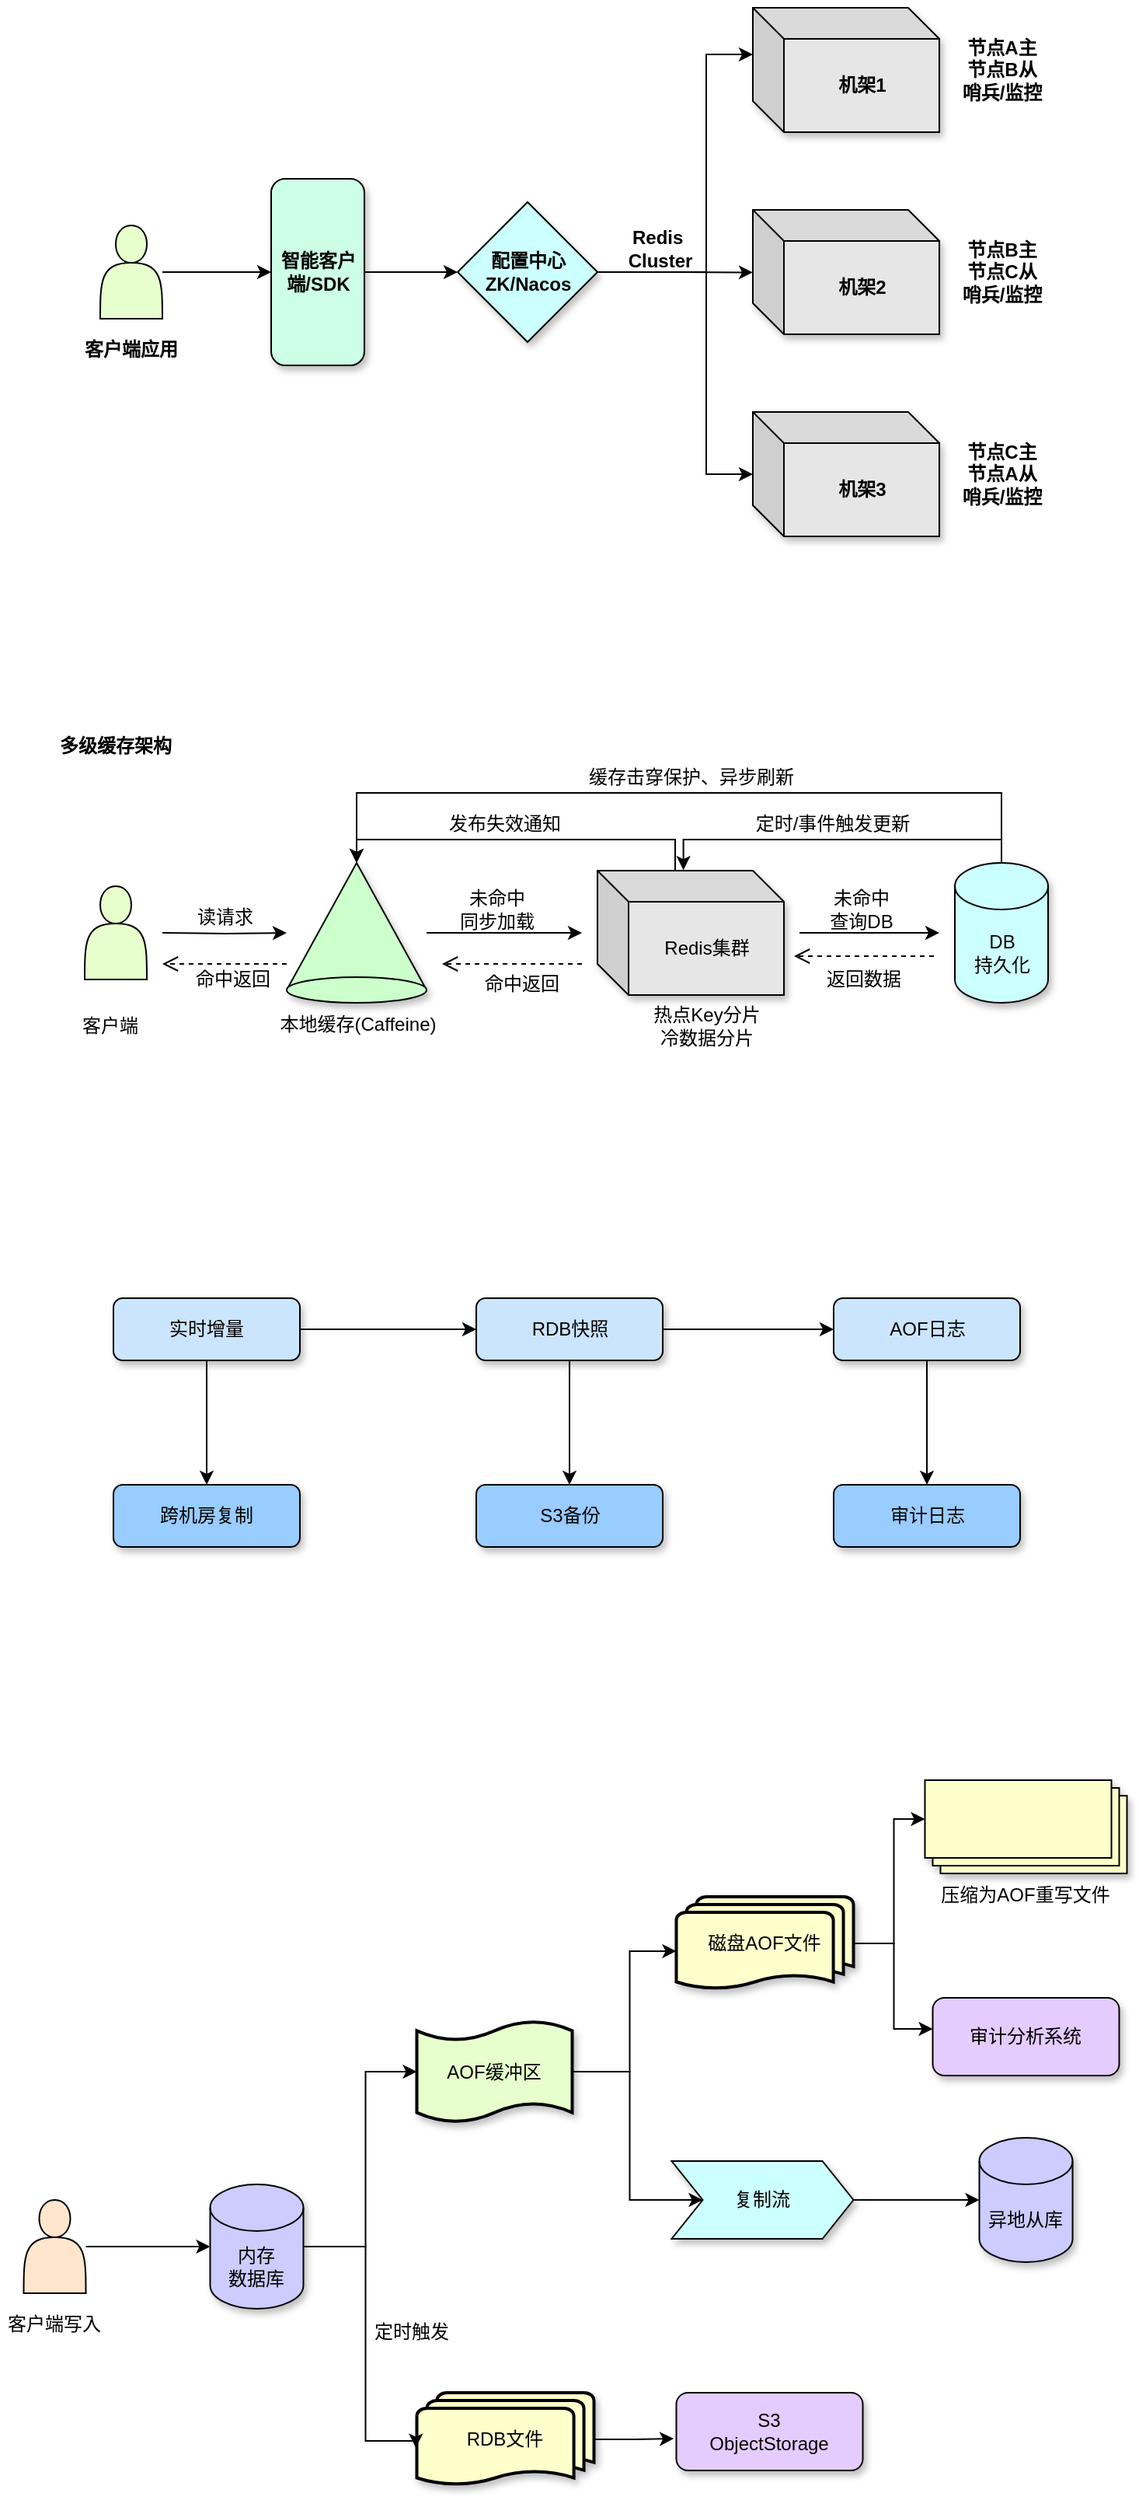 <mxfile version="28.0.7">
  <diagram name="第 1 页" id="ju_VNKDs2XEqtu8UT7Nd">
    <mxGraphModel dx="1001" dy="442" grid="1" gridSize="10" guides="1" tooltips="1" connect="1" arrows="1" fold="1" page="1" pageScale="1" pageWidth="827" pageHeight="1169" math="0" shadow="0">
      <root>
        <mxCell id="0" />
        <mxCell id="1" parent="0" />
        <mxCell id="SutA2bySumvuOBI0gKyh-1" value="" style="group" parent="1" vertex="1" connectable="0">
          <mxGeometry x="100" y="100" width="623.5" height="340" as="geometry" />
        </mxCell>
        <mxCell id="SutA2bySumvuOBI0gKyh-2" style="edgeStyle=orthogonalEdgeStyle;rounded=0;orthogonalLoop=1;jettySize=auto;html=1;entryX=0.5;entryY=1;entryDx=0;entryDy=0;" parent="SutA2bySumvuOBI0gKyh-1" source="SutA2bySumvuOBI0gKyh-3" target="SutA2bySumvuOBI0gKyh-5" edge="1">
          <mxGeometry relative="1" as="geometry" />
        </mxCell>
        <mxCell id="SutA2bySumvuOBI0gKyh-3" value="" style="shape=actor;whiteSpace=wrap;html=1;fillColor=#E6FFCC;" parent="SutA2bySumvuOBI0gKyh-1" vertex="1">
          <mxGeometry x="13.5" y="140" width="40" height="60" as="geometry" />
        </mxCell>
        <mxCell id="SutA2bySumvuOBI0gKyh-4" style="edgeStyle=orthogonalEdgeStyle;rounded=0;orthogonalLoop=1;jettySize=auto;html=1;entryX=0;entryY=0.5;entryDx=0;entryDy=0;" parent="SutA2bySumvuOBI0gKyh-1" source="SutA2bySumvuOBI0gKyh-5" target="SutA2bySumvuOBI0gKyh-6" edge="1">
          <mxGeometry relative="1" as="geometry" />
        </mxCell>
        <mxCell id="SutA2bySumvuOBI0gKyh-5" value="&lt;b&gt;智能客户端/SDK&lt;/b&gt;" style="rounded=1;whiteSpace=wrap;html=1;direction=south;shadow=1;fillColor=#CCFFE6;" parent="SutA2bySumvuOBI0gKyh-1" vertex="1">
          <mxGeometry x="123.5" y="110" width="60" height="120" as="geometry" />
        </mxCell>
        <mxCell id="SutA2bySumvuOBI0gKyh-6" value="&lt;b&gt;配置中心 ZK/Nacos&lt;/b&gt;" style="rhombus;whiteSpace=wrap;html=1;shadow=1;fillColor=#CCFFFF;" parent="SutA2bySumvuOBI0gKyh-1" vertex="1">
          <mxGeometry x="243.5" y="125" width="90" height="90" as="geometry" />
        </mxCell>
        <mxCell id="SutA2bySumvuOBI0gKyh-7" value="&lt;b&gt;机架1&lt;/b&gt;" style="shape=cube;whiteSpace=wrap;html=1;boundedLbl=1;backgroundOutline=1;darkOpacity=0.05;darkOpacity2=0.1;shadow=1;fillColor=#E6E6E6;" parent="SutA2bySumvuOBI0gKyh-1" vertex="1">
          <mxGeometry x="433.5" width="120" height="80" as="geometry" />
        </mxCell>
        <mxCell id="SutA2bySumvuOBI0gKyh-8" value="&lt;b&gt;机架2&lt;/b&gt;" style="shape=cube;whiteSpace=wrap;html=1;boundedLbl=1;backgroundOutline=1;darkOpacity=0.05;darkOpacity2=0.1;shadow=1;fillColor=#E6E6E6;" parent="SutA2bySumvuOBI0gKyh-1" vertex="1">
          <mxGeometry x="433.5" y="130" width="120" height="80" as="geometry" />
        </mxCell>
        <mxCell id="SutA2bySumvuOBI0gKyh-9" value="&lt;b&gt;机架3&lt;/b&gt;" style="shape=cube;whiteSpace=wrap;html=1;boundedLbl=1;backgroundOutline=1;darkOpacity=0.05;darkOpacity2=0.1;shadow=1;fillColor=#E6E6E6;" parent="SutA2bySumvuOBI0gKyh-1" vertex="1">
          <mxGeometry x="433.5" y="260" width="120" height="80" as="geometry" />
        </mxCell>
        <mxCell id="SutA2bySumvuOBI0gKyh-10" value="&lt;b&gt;客户端应用&lt;/b&gt;" style="text;strokeColor=none;align=center;fillColor=none;html=1;verticalAlign=middle;whiteSpace=wrap;rounded=0;" parent="SutA2bySumvuOBI0gKyh-1" vertex="1">
          <mxGeometry y="210" width="67" height="20" as="geometry" />
        </mxCell>
        <mxCell id="SutA2bySumvuOBI0gKyh-11" style="edgeStyle=orthogonalEdgeStyle;rounded=0;orthogonalLoop=1;jettySize=auto;html=1;exitX=1;exitY=0.5;exitDx=0;exitDy=0;entryX=0;entryY=0.503;entryDx=0;entryDy=0;entryPerimeter=0;" parent="SutA2bySumvuOBI0gKyh-1" source="SutA2bySumvuOBI0gKyh-6" target="SutA2bySumvuOBI0gKyh-8" edge="1">
          <mxGeometry relative="1" as="geometry" />
        </mxCell>
        <mxCell id="SutA2bySumvuOBI0gKyh-12" style="edgeStyle=orthogonalEdgeStyle;rounded=0;orthogonalLoop=1;jettySize=auto;html=1;exitX=1;exitY=0.5;exitDx=0;exitDy=0;entryX=0;entryY=0;entryDx=0;entryDy=30;entryPerimeter=0;" parent="SutA2bySumvuOBI0gKyh-1" source="SutA2bySumvuOBI0gKyh-6" target="SutA2bySumvuOBI0gKyh-7" edge="1">
          <mxGeometry relative="1" as="geometry">
            <Array as="points">
              <mxPoint x="403.5" y="170" />
              <mxPoint x="403.5" y="30" />
            </Array>
          </mxGeometry>
        </mxCell>
        <mxCell id="SutA2bySumvuOBI0gKyh-13" style="edgeStyle=orthogonalEdgeStyle;rounded=0;orthogonalLoop=1;jettySize=auto;html=1;exitX=1;exitY=0.5;exitDx=0;exitDy=0;entryX=0;entryY=0.5;entryDx=0;entryDy=0;entryPerimeter=0;" parent="SutA2bySumvuOBI0gKyh-1" source="SutA2bySumvuOBI0gKyh-6" target="SutA2bySumvuOBI0gKyh-9" edge="1">
          <mxGeometry relative="1" as="geometry">
            <Array as="points">
              <mxPoint x="403.5" y="170" />
              <mxPoint x="403.5" y="300" />
            </Array>
          </mxGeometry>
        </mxCell>
        <mxCell id="SutA2bySumvuOBI0gKyh-14" value="&lt;b&gt;Redis&amp;nbsp;&lt;/b&gt;&lt;div&gt;&lt;b&gt;Cluster&lt;/b&gt;&lt;/div&gt;" style="text;strokeColor=none;align=center;fillColor=none;html=1;verticalAlign=middle;whiteSpace=wrap;rounded=0;" parent="SutA2bySumvuOBI0gKyh-1" vertex="1">
          <mxGeometry x="353.5" y="140" width="40" height="30" as="geometry" />
        </mxCell>
        <mxCell id="SutA2bySumvuOBI0gKyh-15" value="&lt;b&gt;节点A主&lt;br&gt;节点B从&lt;br&gt;哨兵/监控&lt;/b&gt;" style="text;strokeColor=none;align=center;fillColor=none;html=1;verticalAlign=middle;whiteSpace=wrap;rounded=0;" parent="SutA2bySumvuOBI0gKyh-1" vertex="1">
          <mxGeometry x="563.5" y="17.5" width="60" height="45" as="geometry" />
        </mxCell>
        <mxCell id="SutA2bySumvuOBI0gKyh-16" value="&lt;b&gt;节点B主&lt;br&gt;节点C从&lt;br&gt;哨兵/监控&lt;/b&gt;" style="text;strokeColor=none;align=center;fillColor=none;html=1;verticalAlign=middle;whiteSpace=wrap;rounded=0;" parent="SutA2bySumvuOBI0gKyh-1" vertex="1">
          <mxGeometry x="563.5" y="145" width="60" height="50" as="geometry" />
        </mxCell>
        <mxCell id="SutA2bySumvuOBI0gKyh-17" value="&lt;b&gt;节点C主&lt;br&gt;节点A从&lt;br&gt;哨兵/监控&lt;/b&gt;" style="text;strokeColor=none;align=center;fillColor=none;html=1;verticalAlign=middle;whiteSpace=wrap;rounded=0;" parent="SutA2bySumvuOBI0gKyh-1" vertex="1">
          <mxGeometry x="563.5" y="275" width="60" height="50" as="geometry" />
        </mxCell>
        <mxCell id="SutA2bySumvuOBI0gKyh-43" value="" style="group" parent="1" vertex="1" connectable="0">
          <mxGeometry x="122" y="930" width="583.5" height="160" as="geometry" />
        </mxCell>
        <mxCell id="SutA2bySumvuOBI0gKyh-44" style="edgeStyle=orthogonalEdgeStyle;rounded=0;orthogonalLoop=1;jettySize=auto;html=1;exitX=1;exitY=0.5;exitDx=0;exitDy=0;entryX=0;entryY=0.5;entryDx=0;entryDy=0;" parent="SutA2bySumvuOBI0gKyh-43" source="SutA2bySumvuOBI0gKyh-46" target="SutA2bySumvuOBI0gKyh-49" edge="1">
          <mxGeometry relative="1" as="geometry" />
        </mxCell>
        <mxCell id="SutA2bySumvuOBI0gKyh-45" style="edgeStyle=orthogonalEdgeStyle;rounded=0;orthogonalLoop=1;jettySize=auto;html=1;entryX=0.5;entryY=0;entryDx=0;entryDy=0;" parent="SutA2bySumvuOBI0gKyh-43" source="SutA2bySumvuOBI0gKyh-46" target="SutA2bySumvuOBI0gKyh-52" edge="1">
          <mxGeometry relative="1" as="geometry" />
        </mxCell>
        <mxCell id="SutA2bySumvuOBI0gKyh-46" value="实时增量" style="rounded=1;whiteSpace=wrap;html=1;shadow=1;fillColor=#CCE5FF;" parent="SutA2bySumvuOBI0gKyh-43" vertex="1">
          <mxGeometry width="120" height="40" as="geometry" />
        </mxCell>
        <mxCell id="SutA2bySumvuOBI0gKyh-47" style="edgeStyle=orthogonalEdgeStyle;rounded=0;orthogonalLoop=1;jettySize=auto;html=1;exitX=1;exitY=0.5;exitDx=0;exitDy=0;entryX=0;entryY=0.5;entryDx=0;entryDy=0;" parent="SutA2bySumvuOBI0gKyh-43" source="SutA2bySumvuOBI0gKyh-49" target="SutA2bySumvuOBI0gKyh-51" edge="1">
          <mxGeometry relative="1" as="geometry" />
        </mxCell>
        <mxCell id="SutA2bySumvuOBI0gKyh-48" style="edgeStyle=orthogonalEdgeStyle;rounded=0;orthogonalLoop=1;jettySize=auto;html=1;entryX=0.5;entryY=0;entryDx=0;entryDy=0;" parent="SutA2bySumvuOBI0gKyh-43" source="SutA2bySumvuOBI0gKyh-49" target="SutA2bySumvuOBI0gKyh-53" edge="1">
          <mxGeometry relative="1" as="geometry" />
        </mxCell>
        <mxCell id="SutA2bySumvuOBI0gKyh-49" value="RDB快照" style="rounded=1;whiteSpace=wrap;html=1;shadow=1;fillColor=#CCE5FF;" parent="SutA2bySumvuOBI0gKyh-43" vertex="1">
          <mxGeometry x="233.5" width="120" height="40" as="geometry" />
        </mxCell>
        <mxCell id="SutA2bySumvuOBI0gKyh-50" style="edgeStyle=orthogonalEdgeStyle;rounded=0;orthogonalLoop=1;jettySize=auto;html=1;entryX=0.5;entryY=0;entryDx=0;entryDy=0;" parent="SutA2bySumvuOBI0gKyh-43" source="SutA2bySumvuOBI0gKyh-51" target="SutA2bySumvuOBI0gKyh-54" edge="1">
          <mxGeometry relative="1" as="geometry" />
        </mxCell>
        <mxCell id="SutA2bySumvuOBI0gKyh-51" value="AOF日志" style="rounded=1;whiteSpace=wrap;html=1;shadow=1;fillColor=#CCE5FF;" parent="SutA2bySumvuOBI0gKyh-43" vertex="1">
          <mxGeometry x="463.5" width="120" height="40" as="geometry" />
        </mxCell>
        <mxCell id="SutA2bySumvuOBI0gKyh-52" value="跨机房复制" style="rounded=1;whiteSpace=wrap;html=1;shadow=1;fillColor=#99CCFF;" parent="SutA2bySumvuOBI0gKyh-43" vertex="1">
          <mxGeometry y="120" width="120" height="40" as="geometry" />
        </mxCell>
        <mxCell id="SutA2bySumvuOBI0gKyh-53" value="S3备份" style="rounded=1;whiteSpace=wrap;html=1;shadow=1;fillColor=#99CCFF;" parent="SutA2bySumvuOBI0gKyh-43" vertex="1">
          <mxGeometry x="233.5" y="120" width="120" height="40" as="geometry" />
        </mxCell>
        <mxCell id="SutA2bySumvuOBI0gKyh-54" value="审计日志" style="rounded=1;whiteSpace=wrap;html=1;shadow=1;fillColor=#99CCFF;" parent="SutA2bySumvuOBI0gKyh-43" vertex="1">
          <mxGeometry x="463.5" y="120" width="120" height="40" as="geometry" />
        </mxCell>
        <mxCell id="SutA2bySumvuOBI0gKyh-55" value="" style="group" parent="1" vertex="1" connectable="0">
          <mxGeometry x="49.25" y="1240" width="725" height="454" as="geometry" />
        </mxCell>
        <mxCell id="SutA2bySumvuOBI0gKyh-56" value="" style="shape=actor;whiteSpace=wrap;html=1;fillColor=#FFE6CC;" parent="SutA2bySumvuOBI0gKyh-55" vertex="1">
          <mxGeometry x="15" y="270" width="40" height="60" as="geometry" />
        </mxCell>
        <mxCell id="SutA2bySumvuOBI0gKyh-57" value="内存&lt;div&gt;数据库&lt;/div&gt;" style="shape=cylinder3;whiteSpace=wrap;html=1;boundedLbl=1;backgroundOutline=1;size=15;shadow=1;fillColor=#CCCCFF;" parent="SutA2bySumvuOBI0gKyh-55" vertex="1">
          <mxGeometry x="135" y="260" width="60" height="80" as="geometry" />
        </mxCell>
        <mxCell id="SutA2bySumvuOBI0gKyh-58" value="RDB文件" style="strokeWidth=2;html=1;shape=mxgraph.flowchart.multi-document;whiteSpace=wrap;shadow=1;fillColor=#FFFFCC;" parent="SutA2bySumvuOBI0gKyh-55" vertex="1">
          <mxGeometry x="268" y="394" width="114" height="60" as="geometry" />
        </mxCell>
        <mxCell id="SutA2bySumvuOBI0gKyh-59" value="S3&lt;br&gt;ObjectStorage" style="rounded=1;whiteSpace=wrap;html=1;shadow=1;fillColor=#E5CCFF;" parent="SutA2bySumvuOBI0gKyh-55" vertex="1">
          <mxGeometry x="435" y="394" width="120" height="50" as="geometry" />
        </mxCell>
        <mxCell id="SutA2bySumvuOBI0gKyh-60" style="edgeStyle=orthogonalEdgeStyle;rounded=0;orthogonalLoop=1;jettySize=auto;html=1;entryX=0;entryY=0.5;entryDx=0;entryDy=0;entryPerimeter=0;" parent="SutA2bySumvuOBI0gKyh-55" source="SutA2bySumvuOBI0gKyh-56" target="SutA2bySumvuOBI0gKyh-57" edge="1">
          <mxGeometry relative="1" as="geometry" />
        </mxCell>
        <mxCell id="SutA2bySumvuOBI0gKyh-61" style="edgeStyle=orthogonalEdgeStyle;rounded=0;orthogonalLoop=1;jettySize=auto;html=1;exitX=1;exitY=0.5;exitDx=0;exitDy=0;exitPerimeter=0;entryX=0;entryY=0.5;entryDx=0;entryDy=0;entryPerimeter=0;" parent="SutA2bySumvuOBI0gKyh-55" source="SutA2bySumvuOBI0gKyh-57" target="SutA2bySumvuOBI0gKyh-68" edge="1">
          <mxGeometry relative="1" as="geometry">
            <Array as="points">
              <mxPoint x="235" y="300" />
              <mxPoint x="235" y="188" />
            </Array>
          </mxGeometry>
        </mxCell>
        <mxCell id="SutA2bySumvuOBI0gKyh-62" style="edgeStyle=orthogonalEdgeStyle;rounded=0;orthogonalLoop=1;jettySize=auto;html=1;exitX=1;exitY=0.5;exitDx=0;exitDy=0;exitPerimeter=0;entryX=-0.006;entryY=0.589;entryDx=0;entryDy=0;entryPerimeter=0;" parent="SutA2bySumvuOBI0gKyh-55" source="SutA2bySumvuOBI0gKyh-57" target="SutA2bySumvuOBI0gKyh-58" edge="1">
          <mxGeometry relative="1" as="geometry">
            <Array as="points">
              <mxPoint x="235" y="300" />
              <mxPoint x="235" y="425" />
            </Array>
          </mxGeometry>
        </mxCell>
        <mxCell id="SutA2bySumvuOBI0gKyh-63" style="edgeStyle=orthogonalEdgeStyle;rounded=0;orthogonalLoop=1;jettySize=auto;html=1;entryX=-0.014;entryY=0.591;entryDx=0;entryDy=0;entryPerimeter=0;" parent="SutA2bySumvuOBI0gKyh-55" source="SutA2bySumvuOBI0gKyh-58" target="SutA2bySumvuOBI0gKyh-59" edge="1">
          <mxGeometry relative="1" as="geometry" />
        </mxCell>
        <mxCell id="SutA2bySumvuOBI0gKyh-64" value="客户端写入" style="text;strokeColor=none;align=center;fillColor=none;html=1;verticalAlign=middle;whiteSpace=wrap;rounded=0;" parent="SutA2bySumvuOBI0gKyh-55" vertex="1">
          <mxGeometry y="340" width="70" height="20" as="geometry" />
        </mxCell>
        <mxCell id="SutA2bySumvuOBI0gKyh-65" value="定时触发" style="text;strokeColor=none;align=center;fillColor=none;html=1;verticalAlign=middle;whiteSpace=wrap;rounded=0;" parent="SutA2bySumvuOBI0gKyh-55" vertex="1">
          <mxGeometry x="235" y="340" width="60" height="30" as="geometry" />
        </mxCell>
        <mxCell id="SutA2bySumvuOBI0gKyh-66" value="" style="group" parent="SutA2bySumvuOBI0gKyh-55" vertex="1" connectable="0">
          <mxGeometry x="268" width="457" height="310" as="geometry" />
        </mxCell>
        <mxCell id="SutA2bySumvuOBI0gKyh-67" style="edgeStyle=orthogonalEdgeStyle;rounded=0;orthogonalLoop=1;jettySize=auto;html=1;exitX=1;exitY=0.5;exitDx=0;exitDy=0;exitPerimeter=0;entryX=0;entryY=0.5;entryDx=0;entryDy=0;" parent="SutA2bySumvuOBI0gKyh-66" source="SutA2bySumvuOBI0gKyh-68" target="SutA2bySumvuOBI0gKyh-69" edge="1">
          <mxGeometry relative="1" as="geometry">
            <Array as="points">
              <mxPoint x="137" y="188" />
              <mxPoint x="137" y="270" />
            </Array>
          </mxGeometry>
        </mxCell>
        <mxCell id="SutA2bySumvuOBI0gKyh-68" value="AOF缓冲区" style="shape=tape;whiteSpace=wrap;html=1;strokeWidth=2;size=0.19;shadow=1;fillColor=#E6FFCC;" parent="SutA2bySumvuOBI0gKyh-66" vertex="1">
          <mxGeometry y="155" width="100" height="65" as="geometry" />
        </mxCell>
        <mxCell id="SutA2bySumvuOBI0gKyh-69" value="复制流" style="shape=step;perimeter=stepPerimeter;whiteSpace=wrap;html=1;fixedSize=1;shadow=1;fillColor=#CCFFFF;" parent="SutA2bySumvuOBI0gKyh-66" vertex="1">
          <mxGeometry x="164" y="245" width="117" height="50" as="geometry" />
        </mxCell>
        <mxCell id="SutA2bySumvuOBI0gKyh-70" value="磁盘AOF文件" style="strokeWidth=2;html=1;shape=mxgraph.flowchart.multi-document;whiteSpace=wrap;shadow=1;fillColor=#FFFFCC;" parent="SutA2bySumvuOBI0gKyh-66" vertex="1">
          <mxGeometry x="167" y="75" width="114" height="60" as="geometry" />
        </mxCell>
        <mxCell id="SutA2bySumvuOBI0gKyh-71" value="压缩为AOF重写文件" style="verticalLabelPosition=bottom;verticalAlign=top;html=1;shape=mxgraph.basic.layered_rect;dx=10;outlineConnect=0;whiteSpace=wrap;shadow=1;fillColor=#FFFFCC;" parent="SutA2bySumvuOBI0gKyh-66" vertex="1">
          <mxGeometry x="327" width="130" height="60" as="geometry" />
        </mxCell>
        <mxCell id="SutA2bySumvuOBI0gKyh-72" value="异地从库" style="shape=cylinder3;whiteSpace=wrap;html=1;boundedLbl=1;backgroundOutline=1;size=15;shadow=1;fillColor=#CCCCFF;" parent="SutA2bySumvuOBI0gKyh-66" vertex="1">
          <mxGeometry x="362" y="230" width="60" height="80" as="geometry" />
        </mxCell>
        <mxCell id="SutA2bySumvuOBI0gKyh-73" value="审计分析系统" style="rounded=1;whiteSpace=wrap;html=1;shadow=1;fillColor=#E5CCFF;" parent="SutA2bySumvuOBI0gKyh-66" vertex="1">
          <mxGeometry x="332" y="140" width="120" height="50" as="geometry" />
        </mxCell>
        <mxCell id="SutA2bySumvuOBI0gKyh-74" style="edgeStyle=orthogonalEdgeStyle;rounded=0;orthogonalLoop=1;jettySize=auto;html=1;exitX=1;exitY=0.5;exitDx=0;exitDy=0;exitPerimeter=0;entryX=0;entryY=0.583;entryDx=0;entryDy=0;entryPerimeter=0;" parent="SutA2bySumvuOBI0gKyh-66" source="SutA2bySumvuOBI0gKyh-68" target="SutA2bySumvuOBI0gKyh-70" edge="1">
          <mxGeometry relative="1" as="geometry">
            <Array as="points">
              <mxPoint x="137" y="188" />
              <mxPoint x="137" y="110" />
            </Array>
          </mxGeometry>
        </mxCell>
        <mxCell id="SutA2bySumvuOBI0gKyh-75" style="edgeStyle=orthogonalEdgeStyle;rounded=0;orthogonalLoop=1;jettySize=auto;html=1;entryX=0;entryY=0;entryDx=0;entryDy=25;entryPerimeter=0;" parent="SutA2bySumvuOBI0gKyh-66" source="SutA2bySumvuOBI0gKyh-70" target="SutA2bySumvuOBI0gKyh-71" edge="1">
          <mxGeometry relative="1" as="geometry">
            <Array as="points">
              <mxPoint x="307" y="105" />
              <mxPoint x="307" y="25" />
            </Array>
          </mxGeometry>
        </mxCell>
        <mxCell id="SutA2bySumvuOBI0gKyh-76" style="edgeStyle=orthogonalEdgeStyle;rounded=0;orthogonalLoop=1;jettySize=auto;html=1;exitX=1;exitY=0.5;exitDx=0;exitDy=0;exitPerimeter=0;entryX=0;entryY=0.4;entryDx=0;entryDy=0;entryPerimeter=0;" parent="SutA2bySumvuOBI0gKyh-66" source="SutA2bySumvuOBI0gKyh-70" target="SutA2bySumvuOBI0gKyh-73" edge="1">
          <mxGeometry relative="1" as="geometry">
            <Array as="points">
              <mxPoint x="307" y="105" />
              <mxPoint x="307" y="160" />
            </Array>
          </mxGeometry>
        </mxCell>
        <mxCell id="SutA2bySumvuOBI0gKyh-77" style="edgeStyle=orthogonalEdgeStyle;rounded=0;orthogonalLoop=1;jettySize=auto;html=1;entryX=0;entryY=0.5;entryDx=0;entryDy=0;entryPerimeter=0;" parent="SutA2bySumvuOBI0gKyh-66" source="SutA2bySumvuOBI0gKyh-69" target="SutA2bySumvuOBI0gKyh-72" edge="1">
          <mxGeometry relative="1" as="geometry" />
        </mxCell>
        <mxCell id="SutA2bySumvuOBI0gKyh-19" value="" style="shape=actor;whiteSpace=wrap;html=1;fillColor=#E6FFCC;" parent="1" vertex="1">
          <mxGeometry x="103.5" y="665" width="40" height="60" as="geometry" />
        </mxCell>
        <mxCell id="SutA2bySumvuOBI0gKyh-20" value="本地缓存(Caffeine)" style="verticalLabelPosition=bottom;verticalAlign=top;html=1;shape=mxgraph.basic.cone;fillColor=#CCFFCC;shadow=1;" parent="1" vertex="1">
          <mxGeometry x="233.5" y="650" width="90" height="90" as="geometry" />
        </mxCell>
        <mxCell id="SutA2bySumvuOBI0gKyh-21" value="Redis集群" style="shape=cube;whiteSpace=wrap;html=1;boundedLbl=1;backgroundOutline=1;darkOpacity=0.05;darkOpacity2=0.1;fillColor=#E6E6E6;shadow=1;" parent="1" vertex="1">
          <mxGeometry x="433.5" y="655" width="120" height="80" as="geometry" />
        </mxCell>
        <mxCell id="SutA2bySumvuOBI0gKyh-22" value="DB&lt;div&gt;持久化&lt;/div&gt;" style="shape=cylinder3;whiteSpace=wrap;html=1;boundedLbl=1;backgroundOutline=1;size=15;fillColor=#CCFFFF;shadow=1;" parent="1" vertex="1">
          <mxGeometry x="663.5" y="650" width="60" height="90" as="geometry" />
        </mxCell>
        <mxCell id="SutA2bySumvuOBI0gKyh-23" style="edgeStyle=orthogonalEdgeStyle;rounded=0;orthogonalLoop=1;jettySize=auto;html=1;" parent="1" edge="1">
          <mxGeometry relative="1" as="geometry">
            <mxPoint x="563.5" y="695" as="sourcePoint" />
            <mxPoint x="653.5" y="695" as="targetPoint" />
          </mxGeometry>
        </mxCell>
        <mxCell id="SutA2bySumvuOBI0gKyh-24" value="热点Key分片&lt;br&gt;冷数据分片" style="text;strokeColor=none;align=center;fillColor=none;html=1;verticalAlign=middle;whiteSpace=wrap;rounded=0;" parent="1" vertex="1">
          <mxGeometry x="463.5" y="740" width="80" height="30" as="geometry" />
        </mxCell>
        <mxCell id="SutA2bySumvuOBI0gKyh-25" value="客户端" style="text;strokeColor=none;align=center;fillColor=none;html=1;verticalAlign=middle;whiteSpace=wrap;rounded=0;" parent="1" vertex="1">
          <mxGeometry x="100" y="745" width="40" height="20" as="geometry" />
        </mxCell>
        <mxCell id="SutA2bySumvuOBI0gKyh-26" value="" style="group" parent="1" vertex="1" connectable="0">
          <mxGeometry x="153.5" y="675" width="80" height="60" as="geometry" />
        </mxCell>
        <mxCell id="SutA2bySumvuOBI0gKyh-27" style="edgeStyle=orthogonalEdgeStyle;rounded=0;orthogonalLoop=1;jettySize=auto;html=1;" parent="SutA2bySumvuOBI0gKyh-26" target="SutA2bySumvuOBI0gKyh-20" edge="1">
          <mxGeometry relative="1" as="geometry">
            <mxPoint y="20" as="sourcePoint" />
          </mxGeometry>
        </mxCell>
        <mxCell id="SutA2bySumvuOBI0gKyh-28" value="" style="html=1;verticalAlign=bottom;endArrow=open;dashed=1;endSize=8;curved=0;rounded=0;" parent="SutA2bySumvuOBI0gKyh-26" edge="1">
          <mxGeometry relative="1" as="geometry">
            <mxPoint x="80" y="40" as="sourcePoint" />
            <mxPoint y="40" as="targetPoint" />
          </mxGeometry>
        </mxCell>
        <mxCell id="SutA2bySumvuOBI0gKyh-29" value="命中返回" style="text;strokeColor=none;align=center;fillColor=none;html=1;verticalAlign=middle;whiteSpace=wrap;rounded=0;" parent="SutA2bySumvuOBI0gKyh-26" vertex="1">
          <mxGeometry x="20" y="40" width="50" height="20" as="geometry" />
        </mxCell>
        <mxCell id="SutA2bySumvuOBI0gKyh-30" value="读请求" style="text;strokeColor=none;align=center;fillColor=none;html=1;verticalAlign=middle;whiteSpace=wrap;rounded=0;" parent="SutA2bySumvuOBI0gKyh-26" vertex="1">
          <mxGeometry x="20" width="40" height="20" as="geometry" />
        </mxCell>
        <mxCell id="SutA2bySumvuOBI0gKyh-36" value="" style="group" parent="1" vertex="1" connectable="0">
          <mxGeometry x="278.5" y="585" width="415" height="50" as="geometry" />
        </mxCell>
        <mxCell id="SutA2bySumvuOBI0gKyh-37" value="缓存击穿保护、异步刷新" style="text;strokeColor=none;align=center;fillColor=none;html=1;verticalAlign=middle;whiteSpace=wrap;rounded=0;" parent="SutA2bySumvuOBI0gKyh-36" vertex="1">
          <mxGeometry x="147" width="136" height="20" as="geometry" />
        </mxCell>
        <mxCell id="SutA2bySumvuOBI0gKyh-38" value="定时/事件触发更新" style="text;strokeColor=none;align=center;fillColor=none;html=1;verticalAlign=middle;whiteSpace=wrap;rounded=0;" parent="SutA2bySumvuOBI0gKyh-36" vertex="1">
          <mxGeometry x="255" y="30" width="102" height="20" as="geometry" />
        </mxCell>
        <mxCell id="SutA2bySumvuOBI0gKyh-39" value="发布失效通知" style="text;strokeColor=none;align=center;fillColor=none;html=1;verticalAlign=middle;whiteSpace=wrap;rounded=0;" parent="SutA2bySumvuOBI0gKyh-36" vertex="1">
          <mxGeometry x="55" y="30" width="80" height="20" as="geometry" />
        </mxCell>
        <mxCell id="SutA2bySumvuOBI0gKyh-40" style="edgeStyle=orthogonalEdgeStyle;rounded=0;orthogonalLoop=1;jettySize=auto;html=1;exitX=0;exitY=0;exitDx=50;exitDy=0;exitPerimeter=0;entryX=0.5;entryY=0;entryDx=0;entryDy=0;entryPerimeter=0;" parent="1" source="SutA2bySumvuOBI0gKyh-21" target="SutA2bySumvuOBI0gKyh-20" edge="1">
          <mxGeometry relative="1" as="geometry" />
        </mxCell>
        <mxCell id="SutA2bySumvuOBI0gKyh-41" style="edgeStyle=orthogonalEdgeStyle;rounded=0;orthogonalLoop=1;jettySize=auto;html=1;exitX=0.5;exitY=0;exitDx=0;exitDy=0;exitPerimeter=0;entryX=0.5;entryY=0;entryDx=0;entryDy=0;entryPerimeter=0;" parent="1" source="SutA2bySumvuOBI0gKyh-22" target="SutA2bySumvuOBI0gKyh-20" edge="1">
          <mxGeometry relative="1" as="geometry">
            <Array as="points">
              <mxPoint x="693.5" y="605" />
              <mxPoint x="278.5" y="605" />
            </Array>
          </mxGeometry>
        </mxCell>
        <mxCell id="SutA2bySumvuOBI0gKyh-42" style="edgeStyle=orthogonalEdgeStyle;rounded=0;orthogonalLoop=1;jettySize=auto;html=1;entryX=0.461;entryY=-0.005;entryDx=0;entryDy=0;entryPerimeter=0;" parent="1" source="SutA2bySumvuOBI0gKyh-22" target="SutA2bySumvuOBI0gKyh-21" edge="1">
          <mxGeometry relative="1" as="geometry">
            <Array as="points">
              <mxPoint x="693.5" y="635" />
              <mxPoint x="488.5" y="635" />
            </Array>
          </mxGeometry>
        </mxCell>
        <mxCell id="8f4916xWpRWGtLiHGtAi-1" value="未命中&lt;br&gt;查询DB" style="text;strokeColor=none;align=center;fillColor=none;html=1;verticalAlign=middle;whiteSpace=wrap;rounded=0;" vertex="1" parent="1">
          <mxGeometry x="580" y="665" width="46.5" height="30" as="geometry" />
        </mxCell>
        <mxCell id="SutA2bySumvuOBI0gKyh-32" style="edgeStyle=orthogonalEdgeStyle;rounded=0;orthogonalLoop=1;jettySize=auto;html=1;" parent="1" source="SutA2bySumvuOBI0gKyh-20" edge="1">
          <mxGeometry relative="1" as="geometry">
            <mxPoint x="423.5" y="695" as="targetPoint" />
          </mxGeometry>
        </mxCell>
        <mxCell id="SutA2bySumvuOBI0gKyh-33" value="" style="html=1;verticalAlign=bottom;endArrow=open;dashed=1;endSize=8;curved=0;rounded=0;" parent="1" edge="1">
          <mxGeometry relative="1" as="geometry">
            <mxPoint x="423.5" y="715" as="sourcePoint" />
            <mxPoint x="333.5" y="715" as="targetPoint" />
          </mxGeometry>
        </mxCell>
        <mxCell id="SutA2bySumvuOBI0gKyh-34" value="命中返回" style="text;strokeColor=none;align=center;fillColor=none;html=1;verticalAlign=middle;whiteSpace=wrap;rounded=0;" parent="1" vertex="1">
          <mxGeometry x="360" y="720" width="50" height="15" as="geometry" />
        </mxCell>
        <mxCell id="SutA2bySumvuOBI0gKyh-35" value="未命中&lt;br&gt;同步加载" style="text;strokeColor=none;align=center;fillColor=none;html=1;verticalAlign=middle;whiteSpace=wrap;rounded=0;" parent="1" vertex="1">
          <mxGeometry x="343.5" y="665" width="50" height="30" as="geometry" />
        </mxCell>
        <mxCell id="8f4916xWpRWGtLiHGtAi-2" value="" style="html=1;verticalAlign=bottom;endArrow=open;dashed=1;endSize=8;curved=0;rounded=0;" edge="1" parent="1">
          <mxGeometry relative="1" as="geometry">
            <mxPoint x="650" y="710" as="sourcePoint" />
            <mxPoint x="560" y="710" as="targetPoint" />
          </mxGeometry>
        </mxCell>
        <mxCell id="8f4916xWpRWGtLiHGtAi-3" value="返回数据" style="text;strokeColor=none;align=center;fillColor=none;html=1;verticalAlign=middle;whiteSpace=wrap;rounded=0;" vertex="1" parent="1">
          <mxGeometry x="580" y="715" width="50" height="20" as="geometry" />
        </mxCell>
        <mxCell id="8f4916xWpRWGtLiHGtAi-4" value="&lt;b&gt;多级缓存架构&lt;/b&gt;" style="text;strokeColor=none;align=center;fillColor=none;html=1;verticalAlign=middle;whiteSpace=wrap;rounded=0;" vertex="1" parent="1">
          <mxGeometry x="83.12" y="565" width="80.75" height="20" as="geometry" />
        </mxCell>
      </root>
    </mxGraphModel>
  </diagram>
</mxfile>
